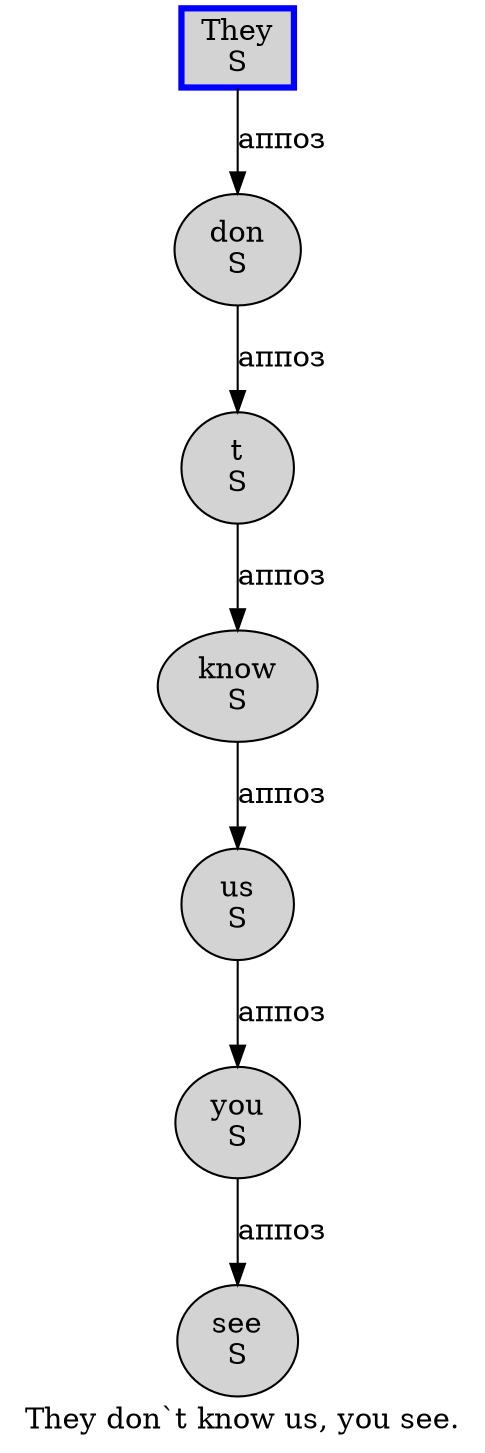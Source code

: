 digraph SENTENCE_1610 {
	graph [label="They don`t know us, you see."]
	node [style=filled]
		0 [label="They
S" color=blue fillcolor=lightgray penwidth=3 shape=box]
		1 [label="don
S" color="" fillcolor=lightgray penwidth=1 shape=ellipse]
		3 [label="t
S" color="" fillcolor=lightgray penwidth=1 shape=ellipse]
		4 [label="know
S" color="" fillcolor=lightgray penwidth=1 shape=ellipse]
		5 [label="us
S" color="" fillcolor=lightgray penwidth=1 shape=ellipse]
		7 [label="you
S" color="" fillcolor=lightgray penwidth=1 shape=ellipse]
		8 [label="see
S" color="" fillcolor=lightgray penwidth=1 shape=ellipse]
			3 -> 4 [label="аппоз"]
			1 -> 3 [label="аппоз"]
			4 -> 5 [label="аппоз"]
			5 -> 7 [label="аппоз"]
			7 -> 8 [label="аппоз"]
			0 -> 1 [label="аппоз"]
}